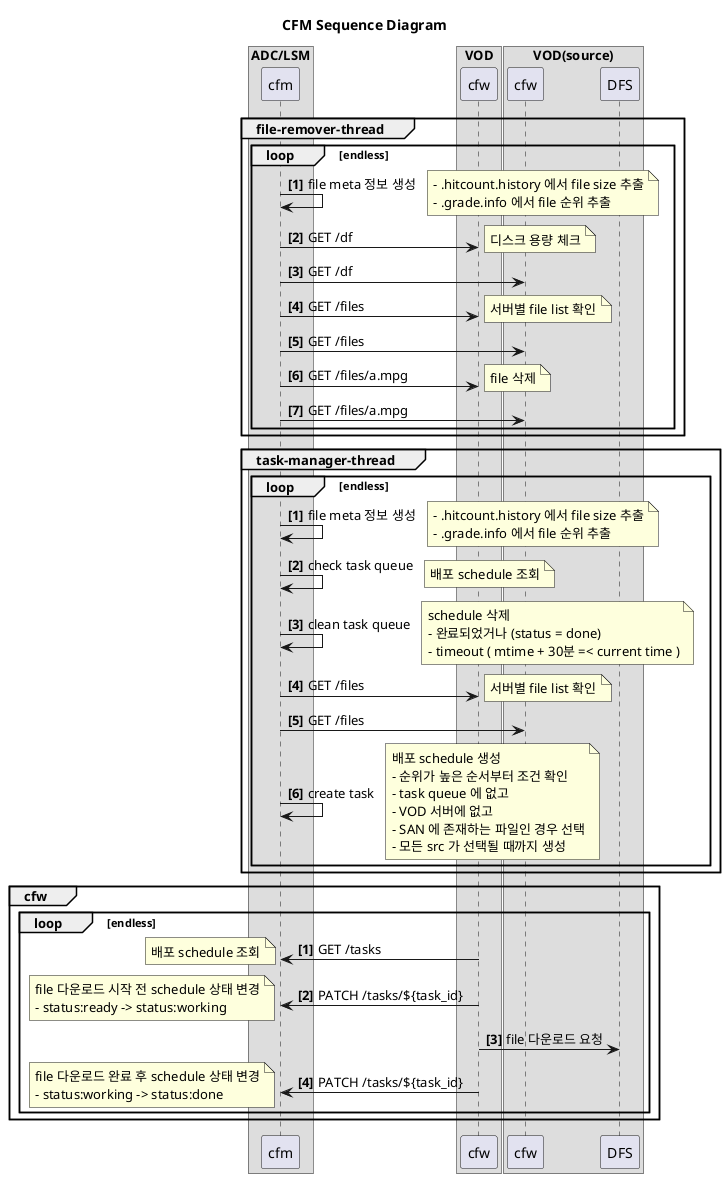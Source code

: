 @startuml
title "CFM Sequence Diagram"

box "ADC/LSM"
participant cfm
end box

box "VOD"
participant cw as "cfw"
end box

box "VOD(source)"
participant cw2 as "cfw"
participant dfs as "DFS"
end box

group file-remover-thread
loop endless
autonumber 1 "<b>[0]"
cfm->cfm: file meta 정보 생성
    note right
        - .hitcount.history 에서 file size 추출
        - .grade.info 에서 file 순위 추출
    end note

cfm->cw: GET /df
    note right
        디스크 용량 체크
    end note
cfm->cw2: GET /df
cfm->cw: GET /files
    note right
        서버별 file list 확인
    end note
cfm->cw2: GET /files
cfm->cw: GET /files/a.mpg
    note right
        file 삭제
    end note
cfm->cw2: GET /files/a.mpg
end
end

group task-manager-thread
loop endless
autonumber 1 "<b>[0]"
cfm->cfm: file meta 정보 생성
    note right
        - .hitcount.history 에서 file size 추출
        - .grade.info 에서 file 순위 추출
    end note
cfm->cfm: check task queue
    note right
        배포 schedule 조회
    end note
cfm->cfm: clean task queue
    note right
        schedule 삭제
        - 완료되었거나 (status = done)
        - timeout ( mtime + 30분 =< current time )
    end note
cfm->cw: GET /files
    note right
        서버별 file list 확인
    end note
cfm->cw2: GET /files
cfm->cfm: create task
    note right
        배포 schedule 생성
        - 순위가 높은 순서부터 조건 확인
        - task queue 에 없고
        - VOD 서버에 없고
        - SAN 에 존재하는 파일인 경우 선택
        - 모든 src 가 선택될 때까지 생성
    end note
end
end

group cfw
loop endless
autonumber 1 "<b>[0]"
cw->cfm: GET /tasks
    note left
        배포 schedule 조회
    end note
cw->cfm: PATCH /tasks/${task_id}
    note left
        file 다운로드 시작 전 schedule 상태 변경
        - status:ready -> status:working
    end note
cw->dfs: file 다운로드 요청
cw->cfm: PATCH /tasks/${task_id}
    note left
        file 다운로드 완료 후 schedule 상태 변경
        - status:working -> status:done
    end note
end
end

@enduml